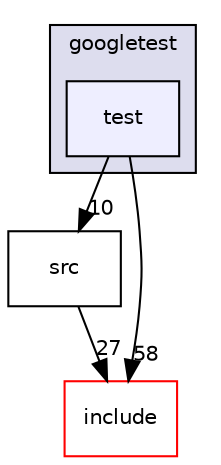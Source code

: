 digraph "/home/bhargavi/Documents/SDR/Copy_Exam_808X/vendor/googletest/googletest/test" {
  compound=true
  node [ fontsize="10", fontname="Helvetica"];
  edge [ labelfontsize="10", labelfontname="Helvetica"];
  subgraph clusterdir_b4ce33c9d03ef0a64bbb87ed26746342 {
    graph [ bgcolor="#ddddee", pencolor="black", label="googletest" fontname="Helvetica", fontsize="10", URL="dir_b4ce33c9d03ef0a64bbb87ed26746342.html"]
  dir_62ddcfd540da3d3d153e6c5b835778c0 [shape=box, label="test", style="filled", fillcolor="#eeeeff", pencolor="black", URL="dir_62ddcfd540da3d3d153e6c5b835778c0.html"];
  }
  dir_3a98876c6a76c3fca4d290f2dd798262 [shape=box label="src" URL="dir_3a98876c6a76c3fca4d290f2dd798262.html"];
  dir_08239901a57888b7f9794ed09caefaac [shape=box label="include" fillcolor="white" style="filled" color="red" URL="dir_08239901a57888b7f9794ed09caefaac.html"];
  dir_3a98876c6a76c3fca4d290f2dd798262->dir_08239901a57888b7f9794ed09caefaac [headlabel="27", labeldistance=1.5 headhref="dir_000030_000025.html"];
  dir_62ddcfd540da3d3d153e6c5b835778c0->dir_3a98876c6a76c3fca4d290f2dd798262 [headlabel="10", labeldistance=1.5 headhref="dir_000031_000030.html"];
  dir_62ddcfd540da3d3d153e6c5b835778c0->dir_08239901a57888b7f9794ed09caefaac [headlabel="58", labeldistance=1.5 headhref="dir_000031_000025.html"];
}
